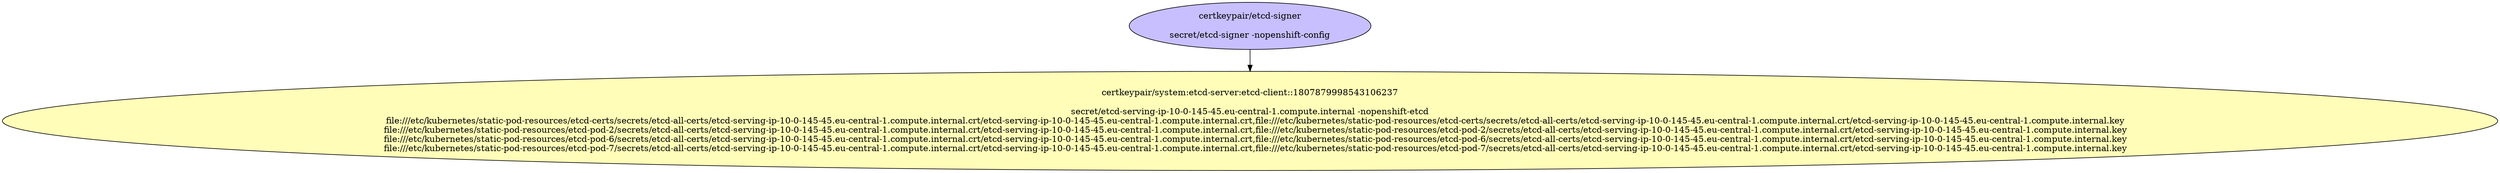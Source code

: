 digraph "Local Certificate" {
  // Node definitions.
  0 [
    label="certkeypair/system:etcd-server:etcd-client::1807879998543106237\n\nsecret/etcd-serving-ip-10-0-145-45.eu-central-1.compute.internal -nopenshift-etcd\n    file:///etc/kubernetes/static-pod-resources/etcd-certs/secrets/etcd-all-certs/etcd-serving-ip-10-0-145-45.eu-central-1.compute.internal.crt/etcd-serving-ip-10-0-145-45.eu-central-1.compute.internal.crt,file:///etc/kubernetes/static-pod-resources/etcd-certs/secrets/etcd-all-certs/etcd-serving-ip-10-0-145-45.eu-central-1.compute.internal.crt/etcd-serving-ip-10-0-145-45.eu-central-1.compute.internal.key\n    file:///etc/kubernetes/static-pod-resources/etcd-pod-2/secrets/etcd-all-certs/etcd-serving-ip-10-0-145-45.eu-central-1.compute.internal.crt/etcd-serving-ip-10-0-145-45.eu-central-1.compute.internal.crt,file:///etc/kubernetes/static-pod-resources/etcd-pod-2/secrets/etcd-all-certs/etcd-serving-ip-10-0-145-45.eu-central-1.compute.internal.crt/etcd-serving-ip-10-0-145-45.eu-central-1.compute.internal.key\n    file:///etc/kubernetes/static-pod-resources/etcd-pod-6/secrets/etcd-all-certs/etcd-serving-ip-10-0-145-45.eu-central-1.compute.internal.crt/etcd-serving-ip-10-0-145-45.eu-central-1.compute.internal.crt,file:///etc/kubernetes/static-pod-resources/etcd-pod-6/secrets/etcd-all-certs/etcd-serving-ip-10-0-145-45.eu-central-1.compute.internal.crt/etcd-serving-ip-10-0-145-45.eu-central-1.compute.internal.key\n    file:///etc/kubernetes/static-pod-resources/etcd-pod-7/secrets/etcd-all-certs/etcd-serving-ip-10-0-145-45.eu-central-1.compute.internal.crt/etcd-serving-ip-10-0-145-45.eu-central-1.compute.internal.crt,file:///etc/kubernetes/static-pod-resources/etcd-pod-7/secrets/etcd-all-certs/etcd-serving-ip-10-0-145-45.eu-central-1.compute.internal.crt/etcd-serving-ip-10-0-145-45.eu-central-1.compute.internal.key\n"
    style=filled
    fillcolor="#fffdb8"
  ];
  1 [
    label="certkeypair/etcd-signer\n\nsecret/etcd-signer -nopenshift-config\n"
    style=filled
    fillcolor="#c7bfff"
  ];

  // Edge definitions.
  1 -> 0;
}